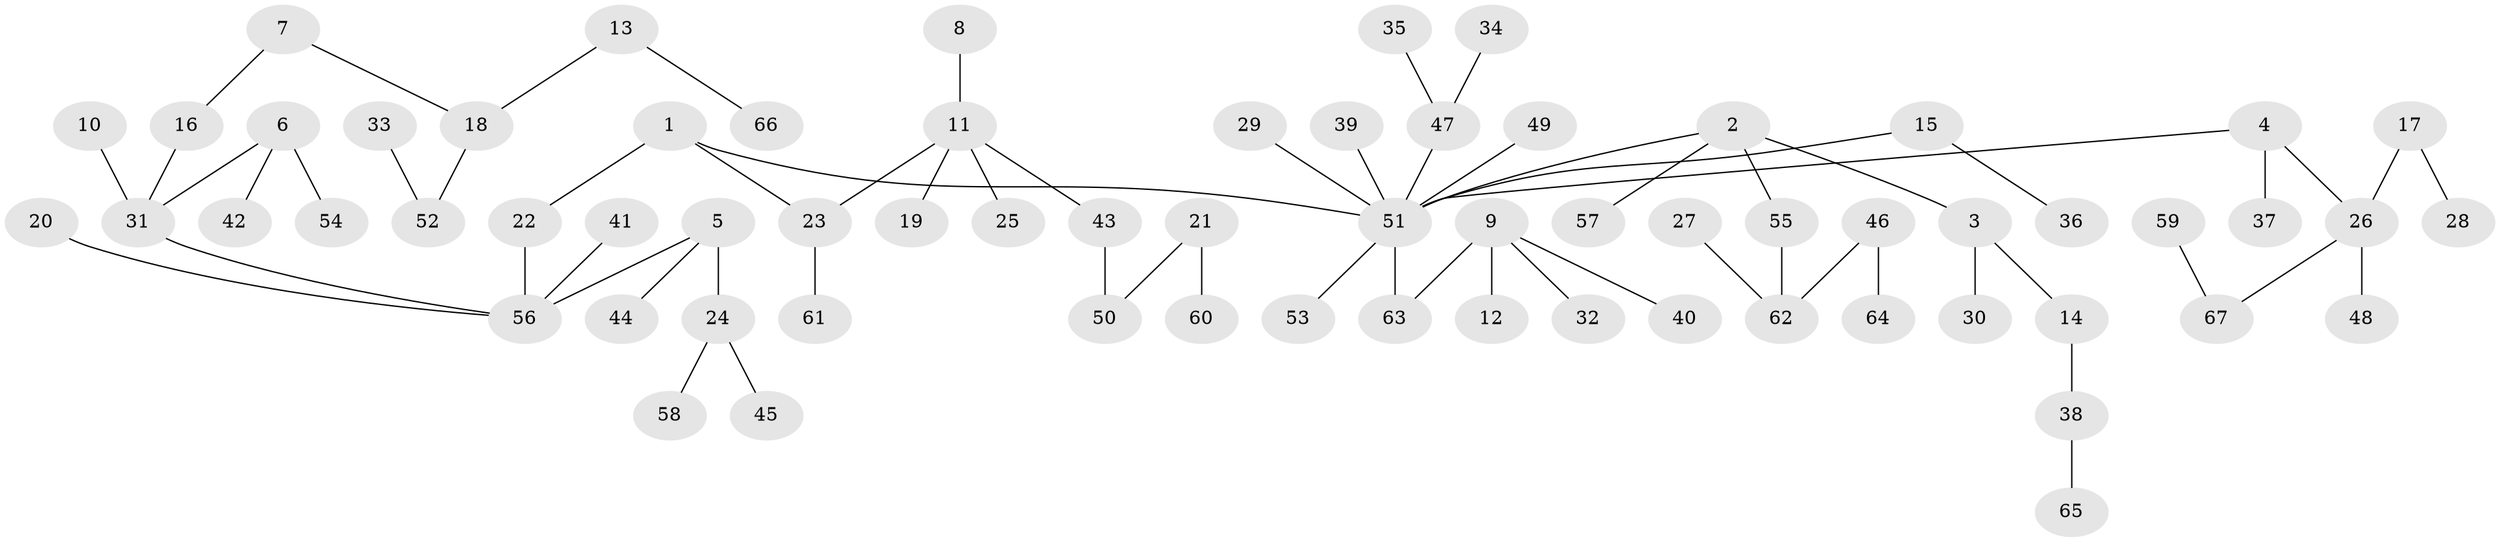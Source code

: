 // original degree distribution, {3: 0.11278195488721804, 4: 0.07518796992481203, 11: 0.007518796992481203, 6: 0.015037593984962405, 1: 0.47368421052631576, 5: 0.022556390977443608, 2: 0.2932330827067669}
// Generated by graph-tools (version 1.1) at 2025/02/03/09/25 03:02:25]
// undirected, 67 vertices, 66 edges
graph export_dot {
graph [start="1"]
  node [color=gray90,style=filled];
  1;
  2;
  3;
  4;
  5;
  6;
  7;
  8;
  9;
  10;
  11;
  12;
  13;
  14;
  15;
  16;
  17;
  18;
  19;
  20;
  21;
  22;
  23;
  24;
  25;
  26;
  27;
  28;
  29;
  30;
  31;
  32;
  33;
  34;
  35;
  36;
  37;
  38;
  39;
  40;
  41;
  42;
  43;
  44;
  45;
  46;
  47;
  48;
  49;
  50;
  51;
  52;
  53;
  54;
  55;
  56;
  57;
  58;
  59;
  60;
  61;
  62;
  63;
  64;
  65;
  66;
  67;
  1 -- 22 [weight=1.0];
  1 -- 23 [weight=1.0];
  1 -- 51 [weight=1.0];
  2 -- 3 [weight=1.0];
  2 -- 51 [weight=1.0];
  2 -- 55 [weight=1.0];
  2 -- 57 [weight=1.0];
  3 -- 14 [weight=1.0];
  3 -- 30 [weight=1.0];
  4 -- 26 [weight=1.0];
  4 -- 37 [weight=1.0];
  4 -- 51 [weight=1.0];
  5 -- 24 [weight=1.0];
  5 -- 44 [weight=1.0];
  5 -- 56 [weight=1.0];
  6 -- 31 [weight=1.0];
  6 -- 42 [weight=1.0];
  6 -- 54 [weight=1.0];
  7 -- 16 [weight=1.0];
  7 -- 18 [weight=1.0];
  8 -- 11 [weight=1.0];
  9 -- 12 [weight=1.0];
  9 -- 32 [weight=1.0];
  9 -- 40 [weight=1.0];
  9 -- 63 [weight=1.0];
  10 -- 31 [weight=1.0];
  11 -- 19 [weight=1.0];
  11 -- 23 [weight=1.0];
  11 -- 25 [weight=1.0];
  11 -- 43 [weight=1.0];
  13 -- 18 [weight=1.0];
  13 -- 66 [weight=1.0];
  14 -- 38 [weight=1.0];
  15 -- 36 [weight=1.0];
  15 -- 51 [weight=1.0];
  16 -- 31 [weight=1.0];
  17 -- 26 [weight=1.0];
  17 -- 28 [weight=1.0];
  18 -- 52 [weight=1.0];
  20 -- 56 [weight=1.0];
  21 -- 50 [weight=1.0];
  21 -- 60 [weight=1.0];
  22 -- 56 [weight=1.0];
  23 -- 61 [weight=1.0];
  24 -- 45 [weight=1.0];
  24 -- 58 [weight=1.0];
  26 -- 48 [weight=1.0];
  26 -- 67 [weight=1.0];
  27 -- 62 [weight=1.0];
  29 -- 51 [weight=1.0];
  31 -- 56 [weight=1.0];
  33 -- 52 [weight=1.0];
  34 -- 47 [weight=1.0];
  35 -- 47 [weight=1.0];
  38 -- 65 [weight=1.0];
  39 -- 51 [weight=1.0];
  41 -- 56 [weight=1.0];
  43 -- 50 [weight=1.0];
  46 -- 62 [weight=1.0];
  46 -- 64 [weight=1.0];
  47 -- 51 [weight=1.0];
  49 -- 51 [weight=1.0];
  51 -- 53 [weight=1.0];
  51 -- 63 [weight=1.0];
  55 -- 62 [weight=1.0];
  59 -- 67 [weight=1.0];
}
